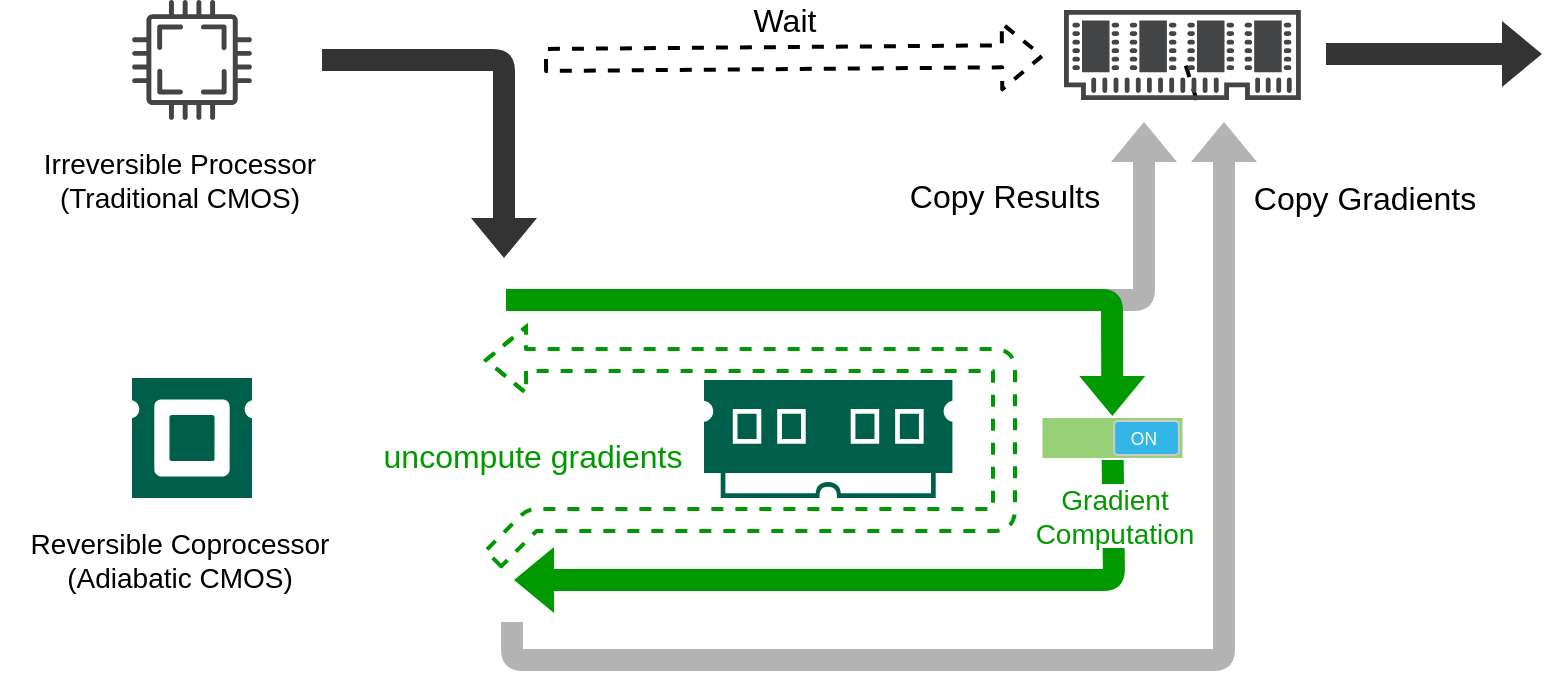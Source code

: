 <mxfile version="12.6.5" type="device"><diagram id="h-8NyfYnsjem6Iliod9I" name="Page-1"><mxGraphModel dx="1341" dy="811" grid="1" gridSize="10" guides="1" tooltips="1" connect="1" arrows="1" fold="1" page="1" pageScale="1" pageWidth="800" pageHeight="400" math="0" shadow="0"><root><mxCell id="0"/><mxCell id="1" parent="0"/><mxCell id="z4hflqXuIVHJThbkAO7V-2" value="Irreversible Processor&lt;br style=&quot;font-size: 14px;&quot;&gt;(Traditional CMOS)" style="text;html=1;strokeColor=none;fillColor=none;align=center;verticalAlign=middle;whiteSpace=wrap;rounded=0;fontSize=14;" parent="1" vertex="1"><mxGeometry x="29" y="110" width="150" height="20" as="geometry"/></mxCell><mxCell id="z4hflqXuIVHJThbkAO7V-4" value="Reversible Coprocessor&lt;br style=&quot;font-size: 14px;&quot;&gt;(Adiabatic CMOS)" style="text;html=1;strokeColor=none;fillColor=none;align=center;verticalAlign=middle;whiteSpace=wrap;rounded=0;fontSize=14;" parent="1" vertex="1"><mxGeometry x="14" y="300" width="180" height="20" as="geometry"/></mxCell><mxCell id="z4hflqXuIVHJThbkAO7V-30" value="" style="pointerEvents=1;shadow=0;dashed=0;html=1;strokeColor=none;fillColor=#005F4B;labelPosition=center;verticalLabelPosition=bottom;verticalAlign=top;align=center;outlineConnect=0;shape=mxgraph.veeam2.ram;" parent="1" vertex="1"><mxGeometry x="366" y="220" width="124.21" height="59" as="geometry"/></mxCell><mxCell id="z4hflqXuIVHJThbkAO7V-34" value="" style="pointerEvents=1;shadow=0;dashed=0;html=1;strokeColor=none;fillColor=#434445;aspect=fixed;labelPosition=center;verticalLabelPosition=bottom;verticalAlign=top;align=center;outlineConnect=0;shape=mxgraph.vvd.cpu;" parent="1" vertex="1"><mxGeometry x="80" y="30" width="60" height="60" as="geometry"/></mxCell><mxCell id="z4hflqXuIVHJThbkAO7V-42" value="Copy Results" style="shape=flexArrow;endArrow=classic;html=1;strokeColor=none;strokeWidth=2;fontSize=16;fillColor=#B3B3B3;" parent="1" edge="1"><mxGeometry x="0.333" y="70" width="50" height="50" relative="1" as="geometry"><mxPoint x="564" y="180" as="sourcePoint"/><mxPoint x="586" y="90" as="targetPoint"/><Array as="points"><mxPoint x="586" y="180"/></Array><mxPoint as="offset"/></mxGeometry></mxCell><mxCell id="z4hflqXuIVHJThbkAO7V-44" value="Copy Gradients" style="shape=flexArrow;endArrow=classic;html=1;strokeColor=none;strokeWidth=2;fontSize=16;fillColor=#B3B3B3;" parent="1" edge="1"><mxGeometry x="0.879" y="-70" width="50" height="50" relative="1" as="geometry"><mxPoint x="270" y="340" as="sourcePoint"/><mxPoint x="626" y="90" as="targetPoint"/><mxPoint as="offset"/><Array as="points"><mxPoint x="270" y="360"/><mxPoint x="626" y="360"/></Array></mxGeometry></mxCell><mxCell id="z4hflqXuIVHJThbkAO7V-46" value="" style="pointerEvents=1;shadow=0;dashed=0;html=1;strokeColor=none;fillColor=#005F4B;labelPosition=center;verticalLabelPosition=bottom;verticalAlign=top;align=center;outlineConnect=0;shape=mxgraph.veeam2.cpu;" parent="1" vertex="1"><mxGeometry x="80" y="219" width="60" height="60" as="geometry"/></mxCell><mxCell id="z4hflqXuIVHJThbkAO7V-47" value="" style="endArrow=none;dashed=1;html=1;strokeColor=#000000;strokeWidth=2;" parent="1" source="z4hflqXuIVHJThbkAO7V-39" edge="1"><mxGeometry width="50" height="50" relative="1" as="geometry"><mxPoint x="266" y="60" as="sourcePoint"/><mxPoint x="606" y="60" as="targetPoint"/></mxGeometry></mxCell><mxCell id="z4hflqXuIVHJThbkAO7V-39" value="" style="pointerEvents=1;shadow=0;dashed=0;html=1;strokeColor=none;fillColor=#434445;aspect=fixed;labelPosition=center;verticalLabelPosition=bottom;verticalAlign=top;align=center;outlineConnect=0;shape=mxgraph.vvd.memory;labelBackgroundColor=#ffffff;" parent="1" vertex="1"><mxGeometry x="546" y="35" width="118.42" height="45" as="geometry"/></mxCell><mxCell id="z4hflqXuIVHJThbkAO7V-62" value="" style="shape=flexArrow;endArrow=block;html=1;strokeColor=none;strokeWidth=2;fontSize=16;fillColor=#009900;endFill=0;" parent="1" source="z4hflqXuIVHJThbkAO7V-15" edge="1"><mxGeometry x="0.824" y="-80" width="50" height="50" relative="1" as="geometry"><mxPoint x="266" y="180" as="sourcePoint"/><mxPoint x="270" y="320" as="targetPoint"/><mxPoint as="offset"/><Array as="points"><mxPoint x="571" y="320"/></Array></mxGeometry></mxCell><mxCell id="z4hflqXuIVHJThbkAO7V-63" value="" style="shape=flexArrow;endArrow=classic;html=1;strokeColor=none;strokeWidth=2;fontSize=16;fillColor=#333333;" parent="1" edge="1"><mxGeometry x="0.824" y="-80" width="50" height="50" relative="1" as="geometry"><mxPoint x="174" y="60" as="sourcePoint"/><mxPoint x="266" y="160" as="targetPoint"/><mxPoint as="offset"/><Array as="points"><mxPoint x="266" y="60"/></Array></mxGeometry></mxCell><mxCell id="z4hflqXuIVHJThbkAO7V-64" value="" style="shape=flexArrow;endArrow=classic;html=1;strokeColor=none;strokeWidth=2;fontSize=16;fillColor=#333333;" parent="1" edge="1"><mxGeometry x="0.824" y="-80" width="50" height="50" relative="1" as="geometry"><mxPoint x="676" y="57" as="sourcePoint"/><mxPoint x="786" y="57" as="targetPoint"/><mxPoint as="offset"/><Array as="points"/></mxGeometry></mxCell><mxCell id="z4hflqXuIVHJThbkAO7V-66" value="" style="shape=flexArrow;endArrow=classic;html=1;strokeColor=#000000;strokeWidth=2;fillColor=none;fontSize=14;fontColor=#009900;dashed=1;" parent="1" edge="1"><mxGeometry width="50" height="50" relative="1" as="geometry"><mxPoint x="286" y="60" as="sourcePoint"/><mxPoint x="536" y="58" as="targetPoint"/></mxGeometry></mxCell><mxCell id="z4hflqXuIVHJThbkAO7V-67" value="&lt;font color=&quot;#000000&quot; style=&quot;font-size: 16px;&quot;&gt;Wait&lt;/font&gt;" style="text;html=1;align=center;verticalAlign=middle;resizable=0;points=[];labelBackgroundColor=#ffffff;fontSize=16;fontColor=#009900;" parent="z4hflqXuIVHJThbkAO7V-66" vertex="1" connectable="0"><mxGeometry x="-0.16" y="4" relative="1" as="geometry"><mxPoint x="15.03" y="-15.16" as="offset"/></mxGeometry></mxCell><mxCell id="z4hflqXuIVHJThbkAO7V-69" value="" style="shape=flexArrow;endArrow=classic;html=1;strokeColor=#009900;strokeWidth=2;fontSize=16;fillColor=none;dashed=1;" parent="1" edge="1"><mxGeometry x="0.824" y="-80" width="50" height="50" relative="1" as="geometry"><mxPoint x="260" y="310" as="sourcePoint"/><mxPoint x="256" y="210" as="targetPoint"/><mxPoint as="offset"/><Array as="points"><mxPoint x="280" y="290"/><mxPoint x="516" y="290"/><mxPoint x="516" y="210"/></Array></mxGeometry></mxCell><mxCell id="z4hflqXuIVHJThbkAO7V-70" value="uncompute gradients" style="text;html=1;align=center;verticalAlign=middle;resizable=0;points=[];labelBackgroundColor=#ffffff;fontSize=16;fontColor=#009900;" parent="z4hflqXuIVHJThbkAO7V-69" vertex="1" connectable="0"><mxGeometry x="0.02" y="-2" relative="1" as="geometry"><mxPoint x="-238" y="11" as="offset"/></mxGeometry></mxCell><mxCell id="z4hflqXuIVHJThbkAO7V-15" value="" style="verticalLabelPosition=bottom;verticalAlign=top;html=1;shadow=0;dashed=0;strokeWidth=1;shape=mxgraph.android.switch_on;fillColor=#97D077;" parent="1" vertex="1"><mxGeometry x="535.21" y="239" width="70" height="20" as="geometry"/></mxCell><mxCell id="5L-GCyruoPIlNcwNcd-0-5" value="" style="shape=flexArrow;endArrow=classic;html=1;strokeColor=none;strokeWidth=2;fontSize=16;fillColor=#009900;" parent="1" target="z4hflqXuIVHJThbkAO7V-15" edge="1"><mxGeometry x="0.824" y="-80" width="50" height="50" relative="1" as="geometry"><mxPoint x="266" y="180" as="sourcePoint"/><mxPoint x="256" y="320" as="targetPoint"/><mxPoint as="offset"/><Array as="points"><mxPoint x="570" y="180"/></Array></mxGeometry></mxCell><mxCell id="z4hflqXuIVHJThbkAO7V-58" value="Gradient&lt;br&gt;Computation" style="text;html=1;strokeColor=none;fillColor=#ffffff;align=center;verticalAlign=middle;whiteSpace=wrap;rounded=0;fontSize=14;fontColor=#009900;" parent="1" vertex="1"><mxGeometry x="532" y="272" width="78.71" height="32" as="geometry"/></mxCell></root></mxGraphModel></diagram></mxfile>
